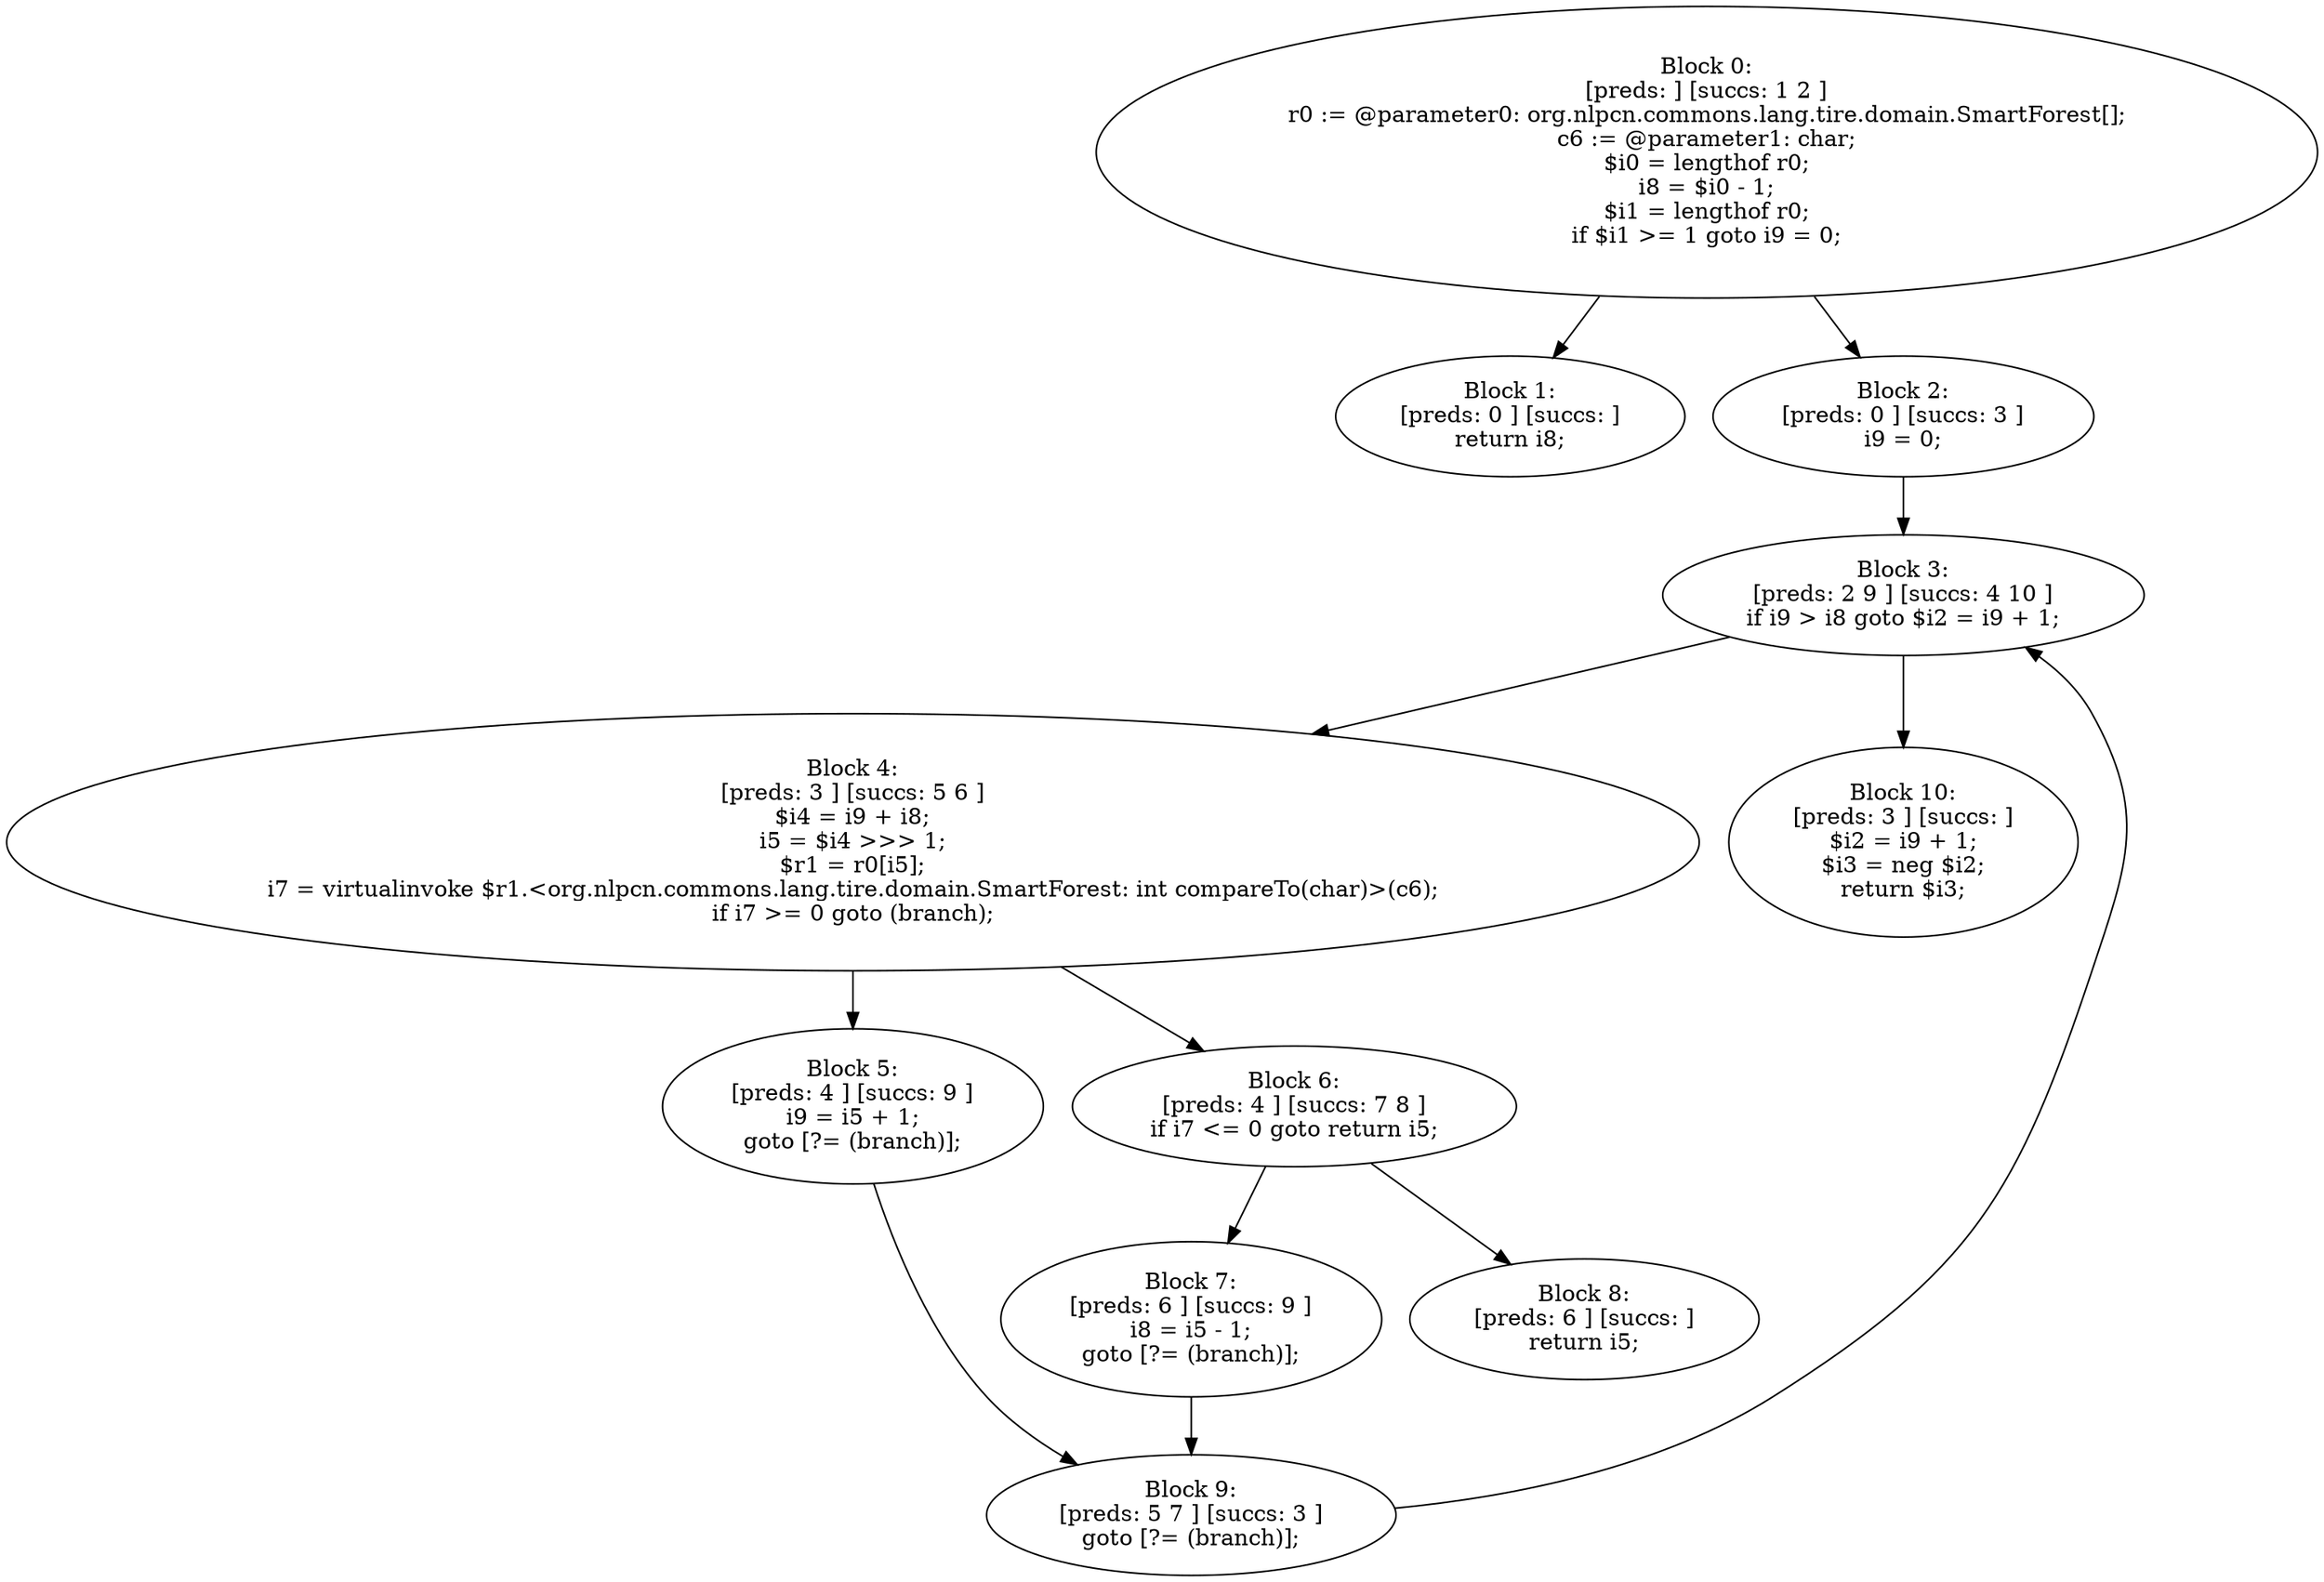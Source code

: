 digraph "unitGraph" {
    "Block 0:
[preds: ] [succs: 1 2 ]
r0 := @parameter0: org.nlpcn.commons.lang.tire.domain.SmartForest[];
c6 := @parameter1: char;
$i0 = lengthof r0;
i8 = $i0 - 1;
$i1 = lengthof r0;
if $i1 >= 1 goto i9 = 0;
"
    "Block 1:
[preds: 0 ] [succs: ]
return i8;
"
    "Block 2:
[preds: 0 ] [succs: 3 ]
i9 = 0;
"
    "Block 3:
[preds: 2 9 ] [succs: 4 10 ]
if i9 > i8 goto $i2 = i9 + 1;
"
    "Block 4:
[preds: 3 ] [succs: 5 6 ]
$i4 = i9 + i8;
i5 = $i4 >>> 1;
$r1 = r0[i5];
i7 = virtualinvoke $r1.<org.nlpcn.commons.lang.tire.domain.SmartForest: int compareTo(char)>(c6);
if i7 >= 0 goto (branch);
"
    "Block 5:
[preds: 4 ] [succs: 9 ]
i9 = i5 + 1;
goto [?= (branch)];
"
    "Block 6:
[preds: 4 ] [succs: 7 8 ]
if i7 <= 0 goto return i5;
"
    "Block 7:
[preds: 6 ] [succs: 9 ]
i8 = i5 - 1;
goto [?= (branch)];
"
    "Block 8:
[preds: 6 ] [succs: ]
return i5;
"
    "Block 9:
[preds: 5 7 ] [succs: 3 ]
goto [?= (branch)];
"
    "Block 10:
[preds: 3 ] [succs: ]
$i2 = i9 + 1;
$i3 = neg $i2;
return $i3;
"
    "Block 0:
[preds: ] [succs: 1 2 ]
r0 := @parameter0: org.nlpcn.commons.lang.tire.domain.SmartForest[];
c6 := @parameter1: char;
$i0 = lengthof r0;
i8 = $i0 - 1;
$i1 = lengthof r0;
if $i1 >= 1 goto i9 = 0;
"->"Block 1:
[preds: 0 ] [succs: ]
return i8;
";
    "Block 0:
[preds: ] [succs: 1 2 ]
r0 := @parameter0: org.nlpcn.commons.lang.tire.domain.SmartForest[];
c6 := @parameter1: char;
$i0 = lengthof r0;
i8 = $i0 - 1;
$i1 = lengthof r0;
if $i1 >= 1 goto i9 = 0;
"->"Block 2:
[preds: 0 ] [succs: 3 ]
i9 = 0;
";
    "Block 2:
[preds: 0 ] [succs: 3 ]
i9 = 0;
"->"Block 3:
[preds: 2 9 ] [succs: 4 10 ]
if i9 > i8 goto $i2 = i9 + 1;
";
    "Block 3:
[preds: 2 9 ] [succs: 4 10 ]
if i9 > i8 goto $i2 = i9 + 1;
"->"Block 4:
[preds: 3 ] [succs: 5 6 ]
$i4 = i9 + i8;
i5 = $i4 >>> 1;
$r1 = r0[i5];
i7 = virtualinvoke $r1.<org.nlpcn.commons.lang.tire.domain.SmartForest: int compareTo(char)>(c6);
if i7 >= 0 goto (branch);
";
    "Block 3:
[preds: 2 9 ] [succs: 4 10 ]
if i9 > i8 goto $i2 = i9 + 1;
"->"Block 10:
[preds: 3 ] [succs: ]
$i2 = i9 + 1;
$i3 = neg $i2;
return $i3;
";
    "Block 4:
[preds: 3 ] [succs: 5 6 ]
$i4 = i9 + i8;
i5 = $i4 >>> 1;
$r1 = r0[i5];
i7 = virtualinvoke $r1.<org.nlpcn.commons.lang.tire.domain.SmartForest: int compareTo(char)>(c6);
if i7 >= 0 goto (branch);
"->"Block 5:
[preds: 4 ] [succs: 9 ]
i9 = i5 + 1;
goto [?= (branch)];
";
    "Block 4:
[preds: 3 ] [succs: 5 6 ]
$i4 = i9 + i8;
i5 = $i4 >>> 1;
$r1 = r0[i5];
i7 = virtualinvoke $r1.<org.nlpcn.commons.lang.tire.domain.SmartForest: int compareTo(char)>(c6);
if i7 >= 0 goto (branch);
"->"Block 6:
[preds: 4 ] [succs: 7 8 ]
if i7 <= 0 goto return i5;
";
    "Block 5:
[preds: 4 ] [succs: 9 ]
i9 = i5 + 1;
goto [?= (branch)];
"->"Block 9:
[preds: 5 7 ] [succs: 3 ]
goto [?= (branch)];
";
    "Block 6:
[preds: 4 ] [succs: 7 8 ]
if i7 <= 0 goto return i5;
"->"Block 7:
[preds: 6 ] [succs: 9 ]
i8 = i5 - 1;
goto [?= (branch)];
";
    "Block 6:
[preds: 4 ] [succs: 7 8 ]
if i7 <= 0 goto return i5;
"->"Block 8:
[preds: 6 ] [succs: ]
return i5;
";
    "Block 7:
[preds: 6 ] [succs: 9 ]
i8 = i5 - 1;
goto [?= (branch)];
"->"Block 9:
[preds: 5 7 ] [succs: 3 ]
goto [?= (branch)];
";
    "Block 9:
[preds: 5 7 ] [succs: 3 ]
goto [?= (branch)];
"->"Block 3:
[preds: 2 9 ] [succs: 4 10 ]
if i9 > i8 goto $i2 = i9 + 1;
";
}
